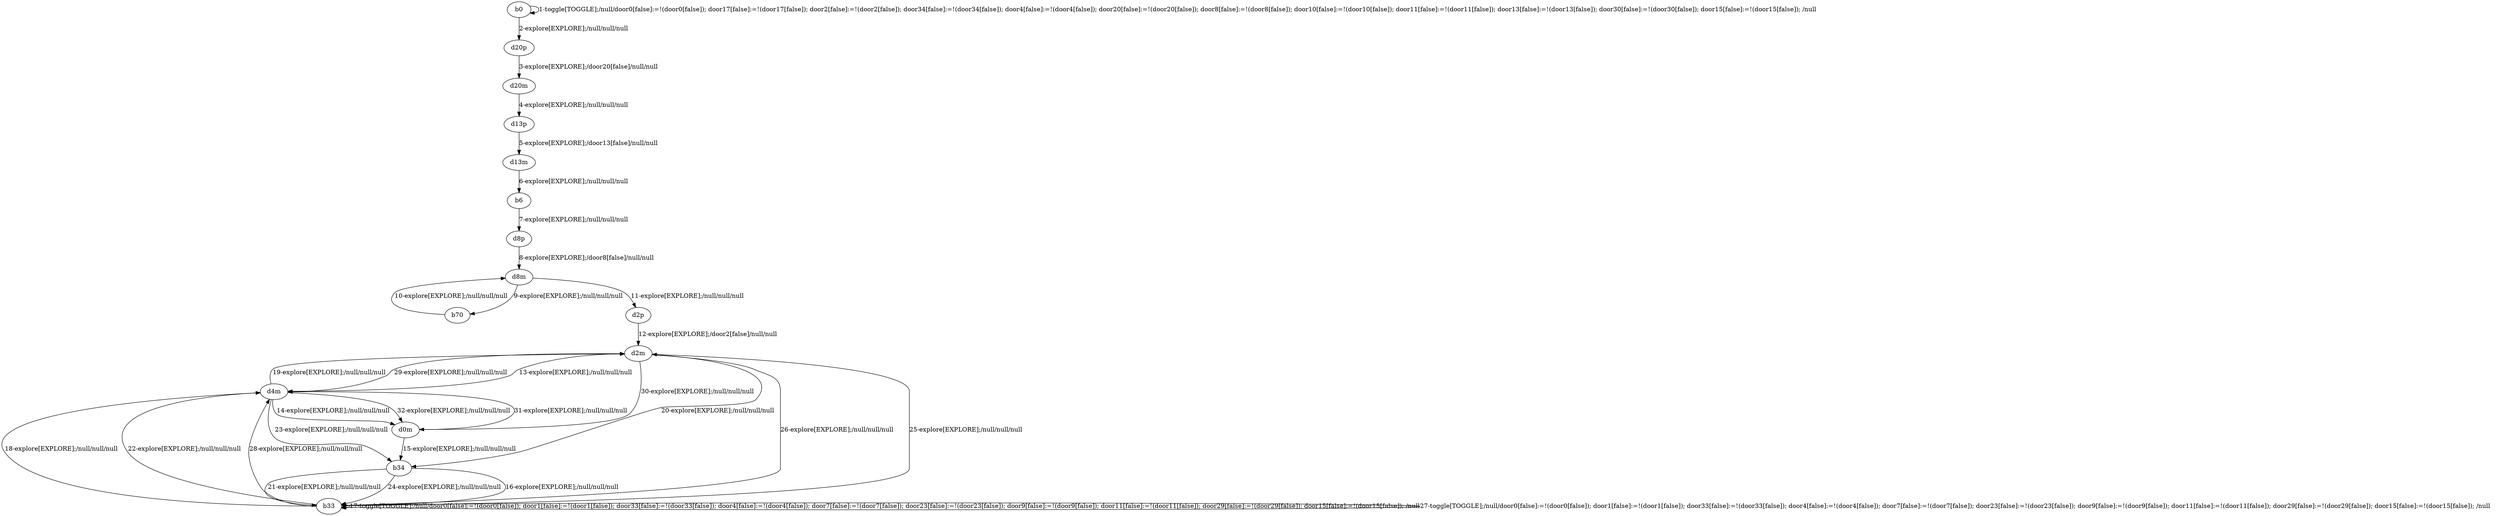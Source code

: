 # Total number of goals covered by this test: 1
# d2m --> d0m

digraph g {
"b0" -> "b0" [label = "1-toggle[TOGGLE];/null/door0[false]:=!(door0[false]); door17[false]:=!(door17[false]); door2[false]:=!(door2[false]); door34[false]:=!(door34[false]); door4[false]:=!(door4[false]); door20[false]:=!(door20[false]); door8[false]:=!(door8[false]); door10[false]:=!(door10[false]); door11[false]:=!(door11[false]); door13[false]:=!(door13[false]); door30[false]:=!(door30[false]); door15[false]:=!(door15[false]); /null"];
"b0" -> "d20p" [label = "2-explore[EXPLORE];/null/null/null"];
"d20p" -> "d20m" [label = "3-explore[EXPLORE];/door20[false]/null/null"];
"d20m" -> "d13p" [label = "4-explore[EXPLORE];/null/null/null"];
"d13p" -> "d13m" [label = "5-explore[EXPLORE];/door13[false]/null/null"];
"d13m" -> "b6" [label = "6-explore[EXPLORE];/null/null/null"];
"b6" -> "d8p" [label = "7-explore[EXPLORE];/null/null/null"];
"d8p" -> "d8m" [label = "8-explore[EXPLORE];/door8[false]/null/null"];
"d8m" -> "b70" [label = "9-explore[EXPLORE];/null/null/null"];
"b70" -> "d8m" [label = "10-explore[EXPLORE];/null/null/null"];
"d8m" -> "d2p" [label = "11-explore[EXPLORE];/null/null/null"];
"d2p" -> "d2m" [label = "12-explore[EXPLORE];/door2[false]/null/null"];
"d2m" -> "d4m" [label = "13-explore[EXPLORE];/null/null/null"];
"d4m" -> "d0m" [label = "14-explore[EXPLORE];/null/null/null"];
"d0m" -> "b34" [label = "15-explore[EXPLORE];/null/null/null"];
"b34" -> "b33" [label = "16-explore[EXPLORE];/null/null/null"];
"b33" -> "b33" [label = "17-toggle[TOGGLE];/null/door0[false]:=!(door0[false]); door1[false]:=!(door1[false]); door33[false]:=!(door33[false]); door4[false]:=!(door4[false]); door7[false]:=!(door7[false]); door23[false]:=!(door23[false]); door9[false]:=!(door9[false]); door11[false]:=!(door11[false]); door29[false]:=!(door29[false]); door15[false]:=!(door15[false]); /null"];
"b33" -> "d4m" [label = "18-explore[EXPLORE];/null/null/null"];
"d4m" -> "d2m" [label = "19-explore[EXPLORE];/null/null/null"];
"d2m" -> "b34" [label = "20-explore[EXPLORE];/null/null/null"];
"b34" -> "b33" [label = "21-explore[EXPLORE];/null/null/null"];
"b33" -> "d4m" [label = "22-explore[EXPLORE];/null/null/null"];
"d4m" -> "b34" [label = "23-explore[EXPLORE];/null/null/null"];
"b34" -> "b33" [label = "24-explore[EXPLORE];/null/null/null"];
"b33" -> "d2m" [label = "25-explore[EXPLORE];/null/null/null"];
"d2m" -> "b33" [label = "26-explore[EXPLORE];/null/null/null"];
"b33" -> "b33" [label = "27-toggle[TOGGLE];/null/door0[false]:=!(door0[false]); door1[false]:=!(door1[false]); door33[false]:=!(door33[false]); door4[false]:=!(door4[false]); door7[false]:=!(door7[false]); door23[false]:=!(door23[false]); door9[false]:=!(door9[false]); door11[false]:=!(door11[false]); door29[false]:=!(door29[false]); door15[false]:=!(door15[false]); /null"];
"b33" -> "d4m" [label = "28-explore[EXPLORE];/null/null/null"];
"d4m" -> "d2m" [label = "29-explore[EXPLORE];/null/null/null"];
"d2m" -> "d0m" [label = "30-explore[EXPLORE];/null/null/null"];
"d0m" -> "d4m" [label = "31-explore[EXPLORE];/null/null/null"];
"d4m" -> "d0m" [label = "32-explore[EXPLORE];/null/null/null"];
}